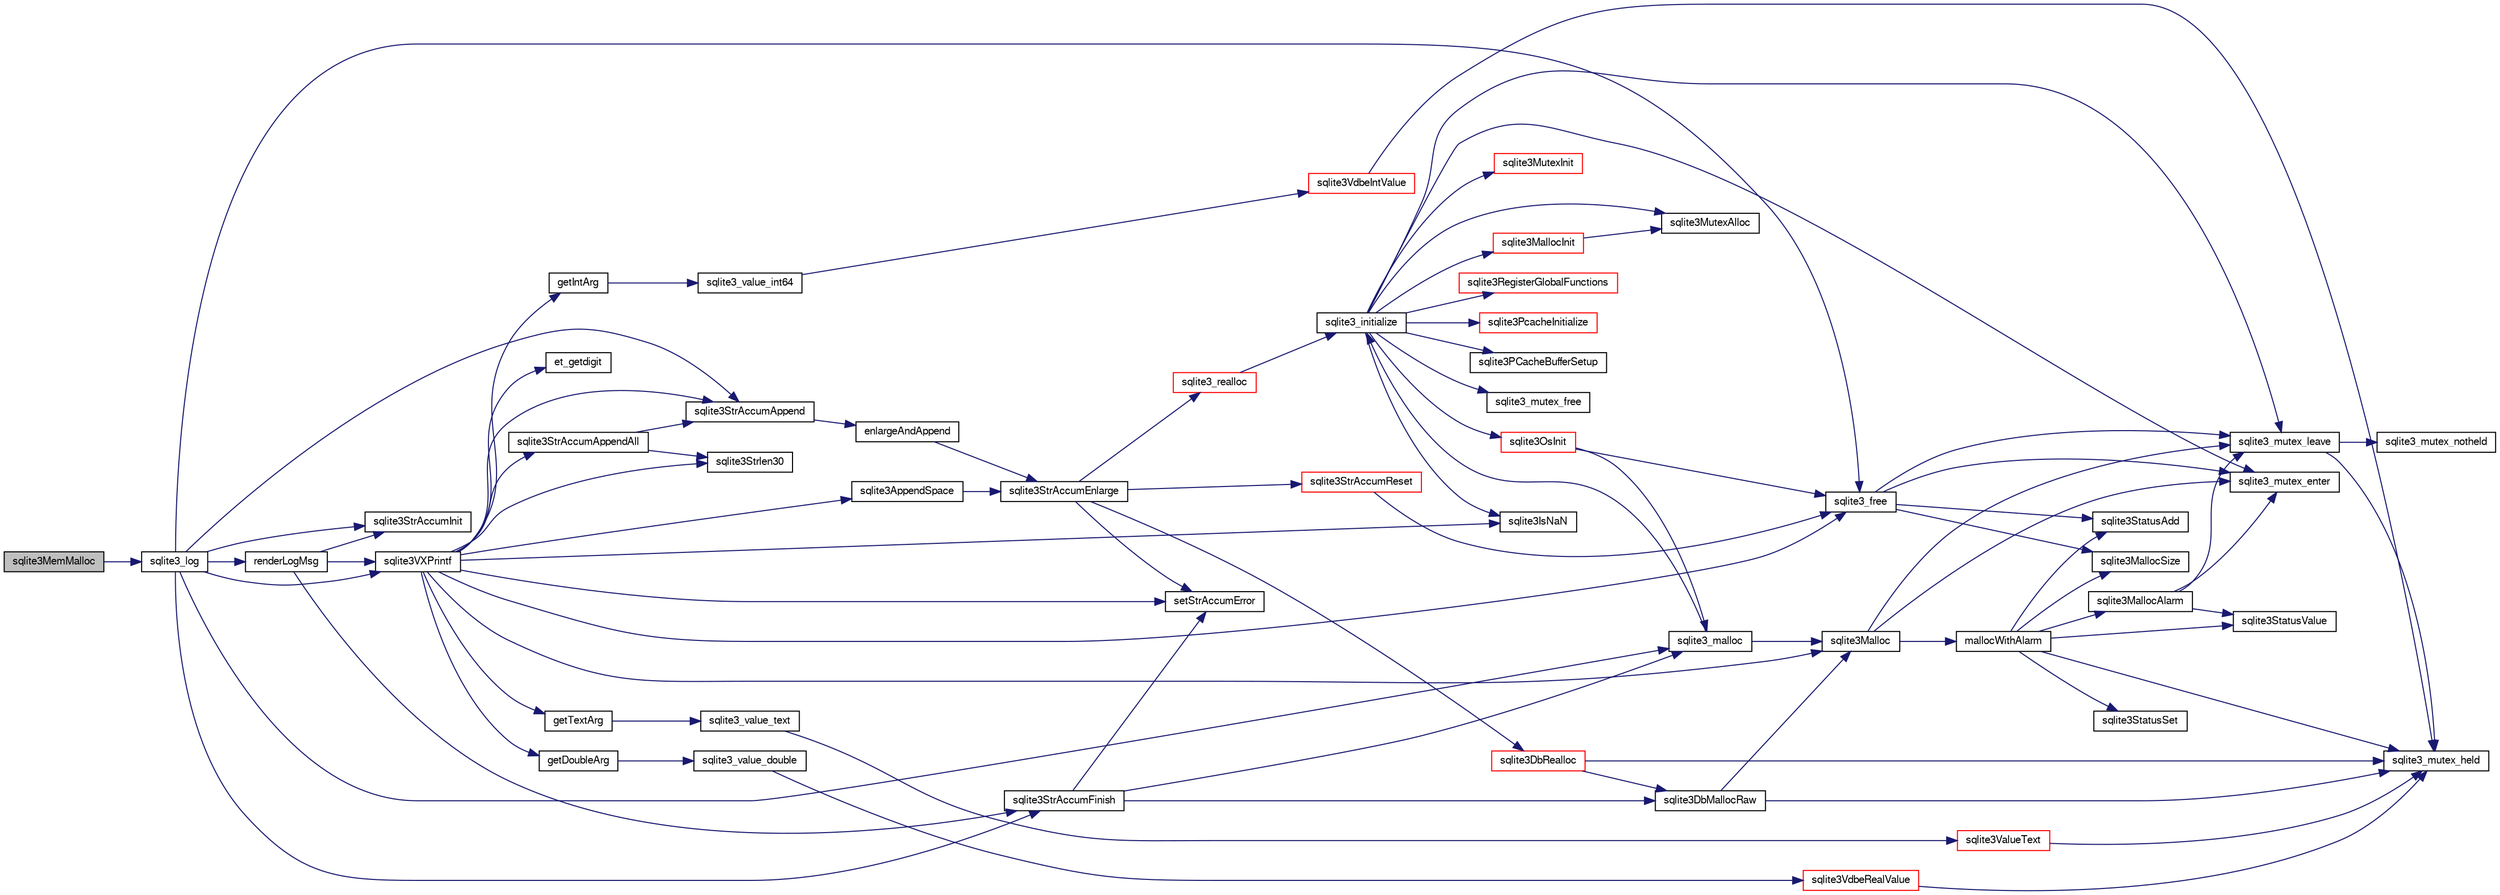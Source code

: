 digraph "sqlite3MemMalloc"
{
  edge [fontname="FreeSans",fontsize="10",labelfontname="FreeSans",labelfontsize="10"];
  node [fontname="FreeSans",fontsize="10",shape=record];
  rankdir="LR";
  Node592063 [label="sqlite3MemMalloc",height=0.2,width=0.4,color="black", fillcolor="grey75", style="filled", fontcolor="black"];
  Node592063 -> Node592064 [color="midnightblue",fontsize="10",style="solid",fontname="FreeSans"];
  Node592064 [label="sqlite3_log",height=0.2,width=0.4,color="black", fillcolor="white", style="filled",URL="$sqlite3_8c.html#a298c9699bf9c143662c6b1fec4b2dc3b"];
  Node592064 -> Node592065 [color="midnightblue",fontsize="10",style="solid",fontname="FreeSans"];
  Node592065 [label="renderLogMsg",height=0.2,width=0.4,color="black", fillcolor="white", style="filled",URL="$sqlite3_8c.html#a7a02b43ce0a27bb52085c7f446d115af"];
  Node592065 -> Node592066 [color="midnightblue",fontsize="10",style="solid",fontname="FreeSans"];
  Node592066 [label="sqlite3StrAccumInit",height=0.2,width=0.4,color="black", fillcolor="white", style="filled",URL="$sqlite3_8c.html#aabf95e113b9d54d519cd15a56215f560"];
  Node592065 -> Node592067 [color="midnightblue",fontsize="10",style="solid",fontname="FreeSans"];
  Node592067 [label="sqlite3VXPrintf",height=0.2,width=0.4,color="black", fillcolor="white", style="filled",URL="$sqlite3_8c.html#a63c25806c9bd4a2b76f9a0eb232c6bde"];
  Node592067 -> Node592068 [color="midnightblue",fontsize="10",style="solid",fontname="FreeSans"];
  Node592068 [label="sqlite3StrAccumAppend",height=0.2,width=0.4,color="black", fillcolor="white", style="filled",URL="$sqlite3_8c.html#a56664fa33def33c5a5245b623441d5e0"];
  Node592068 -> Node592069 [color="midnightblue",fontsize="10",style="solid",fontname="FreeSans"];
  Node592069 [label="enlargeAndAppend",height=0.2,width=0.4,color="black", fillcolor="white", style="filled",URL="$sqlite3_8c.html#a25b21e61dc0883d849890eaa8a18088a"];
  Node592069 -> Node592070 [color="midnightblue",fontsize="10",style="solid",fontname="FreeSans"];
  Node592070 [label="sqlite3StrAccumEnlarge",height=0.2,width=0.4,color="black", fillcolor="white", style="filled",URL="$sqlite3_8c.html#a38976500a97c69d65086eeccca82dd96"];
  Node592070 -> Node592071 [color="midnightblue",fontsize="10",style="solid",fontname="FreeSans"];
  Node592071 [label="setStrAccumError",height=0.2,width=0.4,color="black", fillcolor="white", style="filled",URL="$sqlite3_8c.html#a3dc479a1fc8ba1ab8edfe51f8a0b102c"];
  Node592070 -> Node592072 [color="midnightblue",fontsize="10",style="solid",fontname="FreeSans"];
  Node592072 [label="sqlite3StrAccumReset",height=0.2,width=0.4,color="red", fillcolor="white", style="filled",URL="$sqlite3_8c.html#ad7e70f4ec9d2fa3a63a371e2c7c555d8"];
  Node592072 -> Node592079 [color="midnightblue",fontsize="10",style="solid",fontname="FreeSans"];
  Node592079 [label="sqlite3_free",height=0.2,width=0.4,color="black", fillcolor="white", style="filled",URL="$sqlite3_8c.html#a6552349e36a8a691af5487999ab09519"];
  Node592079 -> Node592080 [color="midnightblue",fontsize="10",style="solid",fontname="FreeSans"];
  Node592080 [label="sqlite3_mutex_enter",height=0.2,width=0.4,color="black", fillcolor="white", style="filled",URL="$sqlite3_8c.html#a1c12cde690bd89f104de5cbad12a6bf5"];
  Node592079 -> Node592081 [color="midnightblue",fontsize="10",style="solid",fontname="FreeSans"];
  Node592081 [label="sqlite3StatusAdd",height=0.2,width=0.4,color="black", fillcolor="white", style="filled",URL="$sqlite3_8c.html#afa029f93586aeab4cc85360905dae9cd"];
  Node592079 -> Node592077 [color="midnightblue",fontsize="10",style="solid",fontname="FreeSans"];
  Node592077 [label="sqlite3MallocSize",height=0.2,width=0.4,color="black", fillcolor="white", style="filled",URL="$sqlite3_8c.html#acf5d2a5f35270bafb050bd2def576955"];
  Node592079 -> Node592082 [color="midnightblue",fontsize="10",style="solid",fontname="FreeSans"];
  Node592082 [label="sqlite3_mutex_leave",height=0.2,width=0.4,color="black", fillcolor="white", style="filled",URL="$sqlite3_8c.html#a5838d235601dbd3c1fa993555c6bcc93"];
  Node592082 -> Node592074 [color="midnightblue",fontsize="10",style="solid",fontname="FreeSans"];
  Node592074 [label="sqlite3_mutex_held",height=0.2,width=0.4,color="black", fillcolor="white", style="filled",URL="$sqlite3_8c.html#acf77da68932b6bc163c5e68547ecc3e7"];
  Node592082 -> Node592083 [color="midnightblue",fontsize="10",style="solid",fontname="FreeSans"];
  Node592083 [label="sqlite3_mutex_notheld",height=0.2,width=0.4,color="black", fillcolor="white", style="filled",URL="$sqlite3_8c.html#a83967c837c1c000d3b5adcfaa688f5dc"];
  Node592070 -> Node592084 [color="midnightblue",fontsize="10",style="solid",fontname="FreeSans"];
  Node592084 [label="sqlite3DbRealloc",height=0.2,width=0.4,color="red", fillcolor="white", style="filled",URL="$sqlite3_8c.html#ae028f4902a9d29bcaf310ff289ee87dc"];
  Node592084 -> Node592074 [color="midnightblue",fontsize="10",style="solid",fontname="FreeSans"];
  Node592084 -> Node592085 [color="midnightblue",fontsize="10",style="solid",fontname="FreeSans"];
  Node592085 [label="sqlite3DbMallocRaw",height=0.2,width=0.4,color="black", fillcolor="white", style="filled",URL="$sqlite3_8c.html#abbe8be0cf7175e11ddc3e2218fad924e"];
  Node592085 -> Node592074 [color="midnightblue",fontsize="10",style="solid",fontname="FreeSans"];
  Node592085 -> Node592086 [color="midnightblue",fontsize="10",style="solid",fontname="FreeSans"];
  Node592086 [label="sqlite3Malloc",height=0.2,width=0.4,color="black", fillcolor="white", style="filled",URL="$sqlite3_8c.html#a361a2eaa846b1885f123abe46f5d8b2b"];
  Node592086 -> Node592080 [color="midnightblue",fontsize="10",style="solid",fontname="FreeSans"];
  Node592086 -> Node592087 [color="midnightblue",fontsize="10",style="solid",fontname="FreeSans"];
  Node592087 [label="mallocWithAlarm",height=0.2,width=0.4,color="black", fillcolor="white", style="filled",URL="$sqlite3_8c.html#ab070d5cf8e48ec8a6a43cf025d48598b"];
  Node592087 -> Node592074 [color="midnightblue",fontsize="10",style="solid",fontname="FreeSans"];
  Node592087 -> Node592088 [color="midnightblue",fontsize="10",style="solid",fontname="FreeSans"];
  Node592088 [label="sqlite3StatusSet",height=0.2,width=0.4,color="black", fillcolor="white", style="filled",URL="$sqlite3_8c.html#afec7586c01fcb5ea17dc9d7725a589d9"];
  Node592087 -> Node592089 [color="midnightblue",fontsize="10",style="solid",fontname="FreeSans"];
  Node592089 [label="sqlite3StatusValue",height=0.2,width=0.4,color="black", fillcolor="white", style="filled",URL="$sqlite3_8c.html#a30b8ac296c6e200c1fa57708d52c6ef6"];
  Node592087 -> Node592090 [color="midnightblue",fontsize="10",style="solid",fontname="FreeSans"];
  Node592090 [label="sqlite3MallocAlarm",height=0.2,width=0.4,color="black", fillcolor="white", style="filled",URL="$sqlite3_8c.html#ada66988e8471d1198f3219c062377508"];
  Node592090 -> Node592089 [color="midnightblue",fontsize="10",style="solid",fontname="FreeSans"];
  Node592090 -> Node592082 [color="midnightblue",fontsize="10",style="solid",fontname="FreeSans"];
  Node592090 -> Node592080 [color="midnightblue",fontsize="10",style="solid",fontname="FreeSans"];
  Node592087 -> Node592077 [color="midnightblue",fontsize="10",style="solid",fontname="FreeSans"];
  Node592087 -> Node592081 [color="midnightblue",fontsize="10",style="solid",fontname="FreeSans"];
  Node592086 -> Node592082 [color="midnightblue",fontsize="10",style="solid",fontname="FreeSans"];
  Node592070 -> Node592264 [color="midnightblue",fontsize="10",style="solid",fontname="FreeSans"];
  Node592264 [label="sqlite3_realloc",height=0.2,width=0.4,color="red", fillcolor="white", style="filled",URL="$sqlite3_8c.html#a822d9e42f6ab4b2ec803f311aeb9618d"];
  Node592264 -> Node592092 [color="midnightblue",fontsize="10",style="solid",fontname="FreeSans"];
  Node592092 [label="sqlite3_initialize",height=0.2,width=0.4,color="black", fillcolor="white", style="filled",URL="$sqlite3_8c.html#ab0c0ee2d5d4cf8b28e9572296a8861df"];
  Node592092 -> Node592093 [color="midnightblue",fontsize="10",style="solid",fontname="FreeSans"];
  Node592093 [label="sqlite3MutexInit",height=0.2,width=0.4,color="red", fillcolor="white", style="filled",URL="$sqlite3_8c.html#a7906afcdd1cdb3d0007eb932398a1158"];
  Node592092 -> Node592111 [color="midnightblue",fontsize="10",style="solid",fontname="FreeSans"];
  Node592111 [label="sqlite3MutexAlloc",height=0.2,width=0.4,color="black", fillcolor="white", style="filled",URL="$sqlite3_8c.html#a0e3f432ee581f6876b590e7ad7e84e19"];
  Node592092 -> Node592080 [color="midnightblue",fontsize="10",style="solid",fontname="FreeSans"];
  Node592092 -> Node592112 [color="midnightblue",fontsize="10",style="solid",fontname="FreeSans"];
  Node592112 [label="sqlite3MallocInit",height=0.2,width=0.4,color="red", fillcolor="white", style="filled",URL="$sqlite3_8c.html#a9e06f9e7cad0d83ce80ab493c9533552"];
  Node592112 -> Node592111 [color="midnightblue",fontsize="10",style="solid",fontname="FreeSans"];
  Node592092 -> Node592082 [color="midnightblue",fontsize="10",style="solid",fontname="FreeSans"];
  Node592092 -> Node592151 [color="midnightblue",fontsize="10",style="solid",fontname="FreeSans"];
  Node592151 [label="sqlite3RegisterGlobalFunctions",height=0.2,width=0.4,color="red", fillcolor="white", style="filled",URL="$sqlite3_8c.html#a9f75bd111010f29e1b8d74344473c4ec"];
  Node592092 -> Node592332 [color="midnightblue",fontsize="10",style="solid",fontname="FreeSans"];
  Node592332 [label="sqlite3PcacheInitialize",height=0.2,width=0.4,color="red", fillcolor="white", style="filled",URL="$sqlite3_8c.html#a2902c61ddc88bea002c4d69fe4052b1f"];
  Node592092 -> Node592333 [color="midnightblue",fontsize="10",style="solid",fontname="FreeSans"];
  Node592333 [label="sqlite3OsInit",height=0.2,width=0.4,color="red", fillcolor="white", style="filled",URL="$sqlite3_8c.html#afeaa886fe1ca086a30fd278b1d069762"];
  Node592333 -> Node592150 [color="midnightblue",fontsize="10",style="solid",fontname="FreeSans"];
  Node592150 [label="sqlite3_malloc",height=0.2,width=0.4,color="black", fillcolor="white", style="filled",URL="$sqlite3_8c.html#ac79dba55fc32b6a840cf5a9769bce7cd"];
  Node592150 -> Node592092 [color="midnightblue",fontsize="10",style="solid",fontname="FreeSans"];
  Node592150 -> Node592086 [color="midnightblue",fontsize="10",style="solid",fontname="FreeSans"];
  Node592333 -> Node592079 [color="midnightblue",fontsize="10",style="solid",fontname="FreeSans"];
  Node592092 -> Node592337 [color="midnightblue",fontsize="10",style="solid",fontname="FreeSans"];
  Node592337 [label="sqlite3PCacheBufferSetup",height=0.2,width=0.4,color="black", fillcolor="white", style="filled",URL="$sqlite3_8c.html#ad18a1eebefdfbc4254f473f7b0101937"];
  Node592092 -> Node592338 [color="midnightblue",fontsize="10",style="solid",fontname="FreeSans"];
  Node592338 [label="sqlite3_mutex_free",height=0.2,width=0.4,color="black", fillcolor="white", style="filled",URL="$sqlite3_8c.html#a2db2e72e08f6873afa9c61b0ec726fec"];
  Node592092 -> Node592232 [color="midnightblue",fontsize="10",style="solid",fontname="FreeSans"];
  Node592232 [label="sqlite3IsNaN",height=0.2,width=0.4,color="black", fillcolor="white", style="filled",URL="$sqlite3_8c.html#aed4d78203877c3486765ccbc7feebb50"];
  Node592067 -> Node592339 [color="midnightblue",fontsize="10",style="solid",fontname="FreeSans"];
  Node592339 [label="getIntArg",height=0.2,width=0.4,color="black", fillcolor="white", style="filled",URL="$sqlite3_8c.html#abff258963dbd9205fb299851a64c67be"];
  Node592339 -> Node592223 [color="midnightblue",fontsize="10",style="solid",fontname="FreeSans"];
  Node592223 [label="sqlite3_value_int64",height=0.2,width=0.4,color="black", fillcolor="white", style="filled",URL="$sqlite3_8c.html#ab38d8627f4750672e72712df0b709e0d"];
  Node592223 -> Node592211 [color="midnightblue",fontsize="10",style="solid",fontname="FreeSans"];
  Node592211 [label="sqlite3VdbeIntValue",height=0.2,width=0.4,color="red", fillcolor="white", style="filled",URL="$sqlite3_8c.html#a3dc28e3bfdbecf81633c3697a3aacd45"];
  Node592211 -> Node592074 [color="midnightblue",fontsize="10",style="solid",fontname="FreeSans"];
  Node592067 -> Node592086 [color="midnightblue",fontsize="10",style="solid",fontname="FreeSans"];
  Node592067 -> Node592071 [color="midnightblue",fontsize="10",style="solid",fontname="FreeSans"];
  Node592067 -> Node592340 [color="midnightblue",fontsize="10",style="solid",fontname="FreeSans"];
  Node592340 [label="getDoubleArg",height=0.2,width=0.4,color="black", fillcolor="white", style="filled",URL="$sqlite3_8c.html#a1cf25120072c85bd261983b24c12c3d9"];
  Node592340 -> Node592227 [color="midnightblue",fontsize="10",style="solid",fontname="FreeSans"];
  Node592227 [label="sqlite3_value_double",height=0.2,width=0.4,color="black", fillcolor="white", style="filled",URL="$sqlite3_8c.html#a3e50c1a2dd484a8b6911c9d163816b88"];
  Node592227 -> Node592228 [color="midnightblue",fontsize="10",style="solid",fontname="FreeSans"];
  Node592228 [label="sqlite3VdbeRealValue",height=0.2,width=0.4,color="red", fillcolor="white", style="filled",URL="$sqlite3_8c.html#a5bf943a4f9a5516911b3bc610e3d64e0"];
  Node592228 -> Node592074 [color="midnightblue",fontsize="10",style="solid",fontname="FreeSans"];
  Node592067 -> Node592232 [color="midnightblue",fontsize="10",style="solid",fontname="FreeSans"];
  Node592067 -> Node592148 [color="midnightblue",fontsize="10",style="solid",fontname="FreeSans"];
  Node592148 [label="sqlite3Strlen30",height=0.2,width=0.4,color="black", fillcolor="white", style="filled",URL="$sqlite3_8c.html#a3dcd80ba41f1a308193dee74857b62a7"];
  Node592067 -> Node592341 [color="midnightblue",fontsize="10",style="solid",fontname="FreeSans"];
  Node592341 [label="et_getdigit",height=0.2,width=0.4,color="black", fillcolor="white", style="filled",URL="$sqlite3_8c.html#a40c5a308749ad07cc2397a53e081bff0"];
  Node592067 -> Node592342 [color="midnightblue",fontsize="10",style="solid",fontname="FreeSans"];
  Node592342 [label="getTextArg",height=0.2,width=0.4,color="black", fillcolor="white", style="filled",URL="$sqlite3_8c.html#afbb41850423ef20071cefaab0431e04d"];
  Node592342 -> Node592154 [color="midnightblue",fontsize="10",style="solid",fontname="FreeSans"];
  Node592154 [label="sqlite3_value_text",height=0.2,width=0.4,color="black", fillcolor="white", style="filled",URL="$sqlite3_8c.html#aef2ace3239e6dd59c74110faa70f8171"];
  Node592154 -> Node592155 [color="midnightblue",fontsize="10",style="solid",fontname="FreeSans"];
  Node592155 [label="sqlite3ValueText",height=0.2,width=0.4,color="red", fillcolor="white", style="filled",URL="$sqlite3_8c.html#ad567a94e52d1adf81f4857fdba00a59b"];
  Node592155 -> Node592074 [color="midnightblue",fontsize="10",style="solid",fontname="FreeSans"];
  Node592067 -> Node592343 [color="midnightblue",fontsize="10",style="solid",fontname="FreeSans"];
  Node592343 [label="sqlite3StrAccumAppendAll",height=0.2,width=0.4,color="black", fillcolor="white", style="filled",URL="$sqlite3_8c.html#acaf8f3e4f99a3c3a4a77e9c987547289"];
  Node592343 -> Node592068 [color="midnightblue",fontsize="10",style="solid",fontname="FreeSans"];
  Node592343 -> Node592148 [color="midnightblue",fontsize="10",style="solid",fontname="FreeSans"];
  Node592067 -> Node592344 [color="midnightblue",fontsize="10",style="solid",fontname="FreeSans"];
  Node592344 [label="sqlite3AppendSpace",height=0.2,width=0.4,color="black", fillcolor="white", style="filled",URL="$sqlite3_8c.html#aefd38a5afc0020d4a93855c3ee7c63a8"];
  Node592344 -> Node592070 [color="midnightblue",fontsize="10",style="solid",fontname="FreeSans"];
  Node592067 -> Node592079 [color="midnightblue",fontsize="10",style="solid",fontname="FreeSans"];
  Node592065 -> Node592175 [color="midnightblue",fontsize="10",style="solid",fontname="FreeSans"];
  Node592175 [label="sqlite3StrAccumFinish",height=0.2,width=0.4,color="black", fillcolor="white", style="filled",URL="$sqlite3_8c.html#adb7f26b10ac1b847db6f000ef4c2e2ba"];
  Node592175 -> Node592085 [color="midnightblue",fontsize="10",style="solid",fontname="FreeSans"];
  Node592175 -> Node592150 [color="midnightblue",fontsize="10",style="solid",fontname="FreeSans"];
  Node592175 -> Node592071 [color="midnightblue",fontsize="10",style="solid",fontname="FreeSans"];
  Node592064 -> Node592066 [color="midnightblue",fontsize="10",style="solid",fontname="FreeSans"];
  Node592064 -> Node592067 [color="midnightblue",fontsize="10",style="solid",fontname="FreeSans"];
  Node592064 -> Node592175 [color="midnightblue",fontsize="10",style="solid",fontname="FreeSans"];
  Node592064 -> Node592150 [color="midnightblue",fontsize="10",style="solid",fontname="FreeSans"];
  Node592064 -> Node592079 [color="midnightblue",fontsize="10",style="solid",fontname="FreeSans"];
  Node592064 -> Node592068 [color="midnightblue",fontsize="10",style="solid",fontname="FreeSans"];
}
